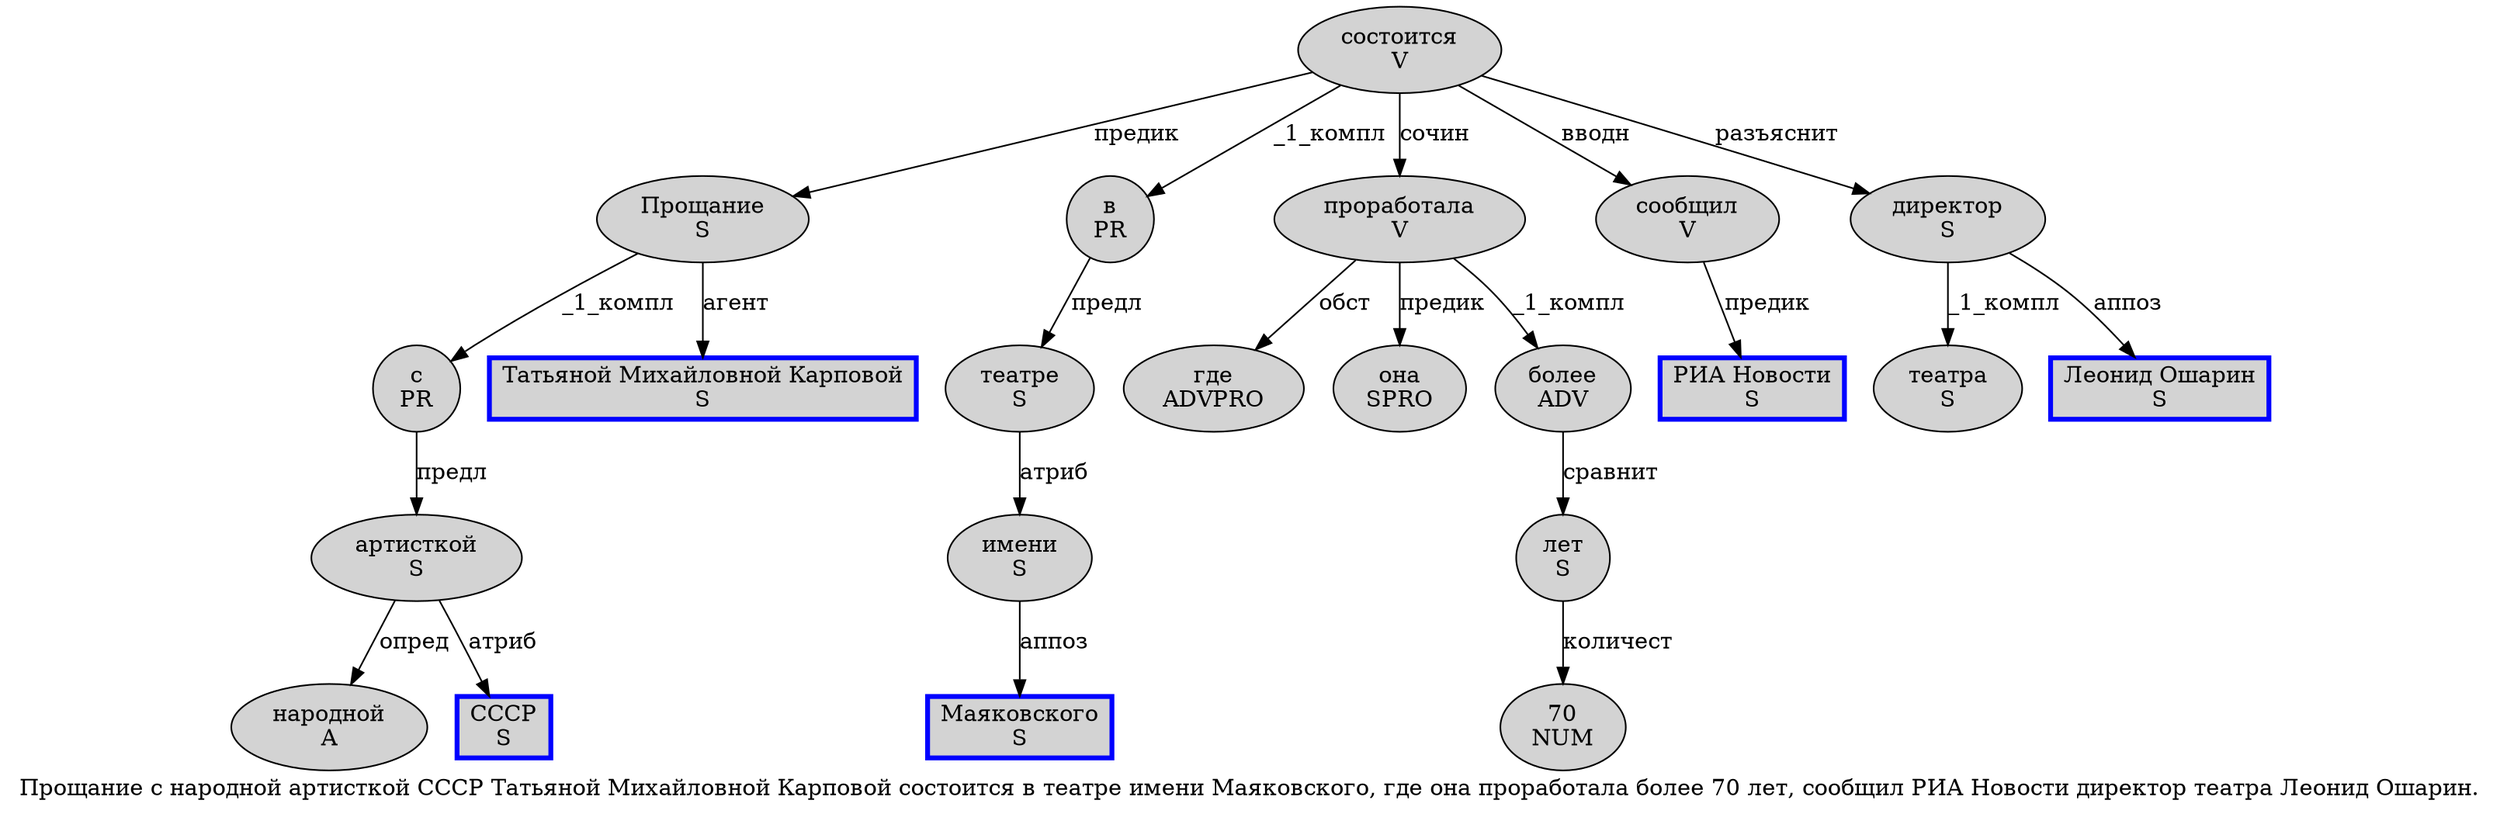 digraph SENTENCE_1153 {
	graph [label="Прощание с народной артисткой СССР Татьяной Михайловной Карповой состоится в театре имени Маяковского, где она проработала более 70 лет, сообщил РИА Новости директор театра Леонид Ошарин."]
	node [style=filled]
		0 [label="Прощание
S" color="" fillcolor=lightgray penwidth=1 shape=ellipse]
		1 [label="с
PR" color="" fillcolor=lightgray penwidth=1 shape=ellipse]
		2 [label="народной
A" color="" fillcolor=lightgray penwidth=1 shape=ellipse]
		3 [label="артисткой
S" color="" fillcolor=lightgray penwidth=1 shape=ellipse]
		4 [label="СССР
S" color=blue fillcolor=lightgray penwidth=3 shape=box]
		5 [label="Татьяной Михайловной Карповой
S" color=blue fillcolor=lightgray penwidth=3 shape=box]
		6 [label="состоится
V" color="" fillcolor=lightgray penwidth=1 shape=ellipse]
		7 [label="в
PR" color="" fillcolor=lightgray penwidth=1 shape=ellipse]
		8 [label="театре
S" color="" fillcolor=lightgray penwidth=1 shape=ellipse]
		9 [label="имени
S" color="" fillcolor=lightgray penwidth=1 shape=ellipse]
		10 [label="Маяковского
S" color=blue fillcolor=lightgray penwidth=3 shape=box]
		12 [label="где
ADVPRO" color="" fillcolor=lightgray penwidth=1 shape=ellipse]
		13 [label="она
SPRO" color="" fillcolor=lightgray penwidth=1 shape=ellipse]
		14 [label="проработала
V" color="" fillcolor=lightgray penwidth=1 shape=ellipse]
		15 [label="более
ADV" color="" fillcolor=lightgray penwidth=1 shape=ellipse]
		16 [label="70
NUM" color="" fillcolor=lightgray penwidth=1 shape=ellipse]
		17 [label="лет
S" color="" fillcolor=lightgray penwidth=1 shape=ellipse]
		19 [label="сообщил
V" color="" fillcolor=lightgray penwidth=1 shape=ellipse]
		20 [label="РИА Новости
S" color=blue fillcolor=lightgray penwidth=3 shape=box]
		21 [label="директор
S" color="" fillcolor=lightgray penwidth=1 shape=ellipse]
		22 [label="театра
S" color="" fillcolor=lightgray penwidth=1 shape=ellipse]
		23 [label="Леонид Ошарин
S" color=blue fillcolor=lightgray penwidth=3 shape=box]
			6 -> 0 [label="предик"]
			6 -> 7 [label="_1_компл"]
			6 -> 14 [label="сочин"]
			6 -> 19 [label="вводн"]
			6 -> 21 [label="разъяснит"]
			15 -> 17 [label="сравнит"]
			19 -> 20 [label="предик"]
			14 -> 12 [label="обст"]
			14 -> 13 [label="предик"]
			14 -> 15 [label="_1_компл"]
			0 -> 1 [label="_1_компл"]
			0 -> 5 [label="агент"]
			21 -> 22 [label="_1_компл"]
			21 -> 23 [label="аппоз"]
			3 -> 2 [label="опред"]
			3 -> 4 [label="атриб"]
			1 -> 3 [label="предл"]
			7 -> 8 [label="предл"]
			17 -> 16 [label="количест"]
			8 -> 9 [label="атриб"]
			9 -> 10 [label="аппоз"]
}